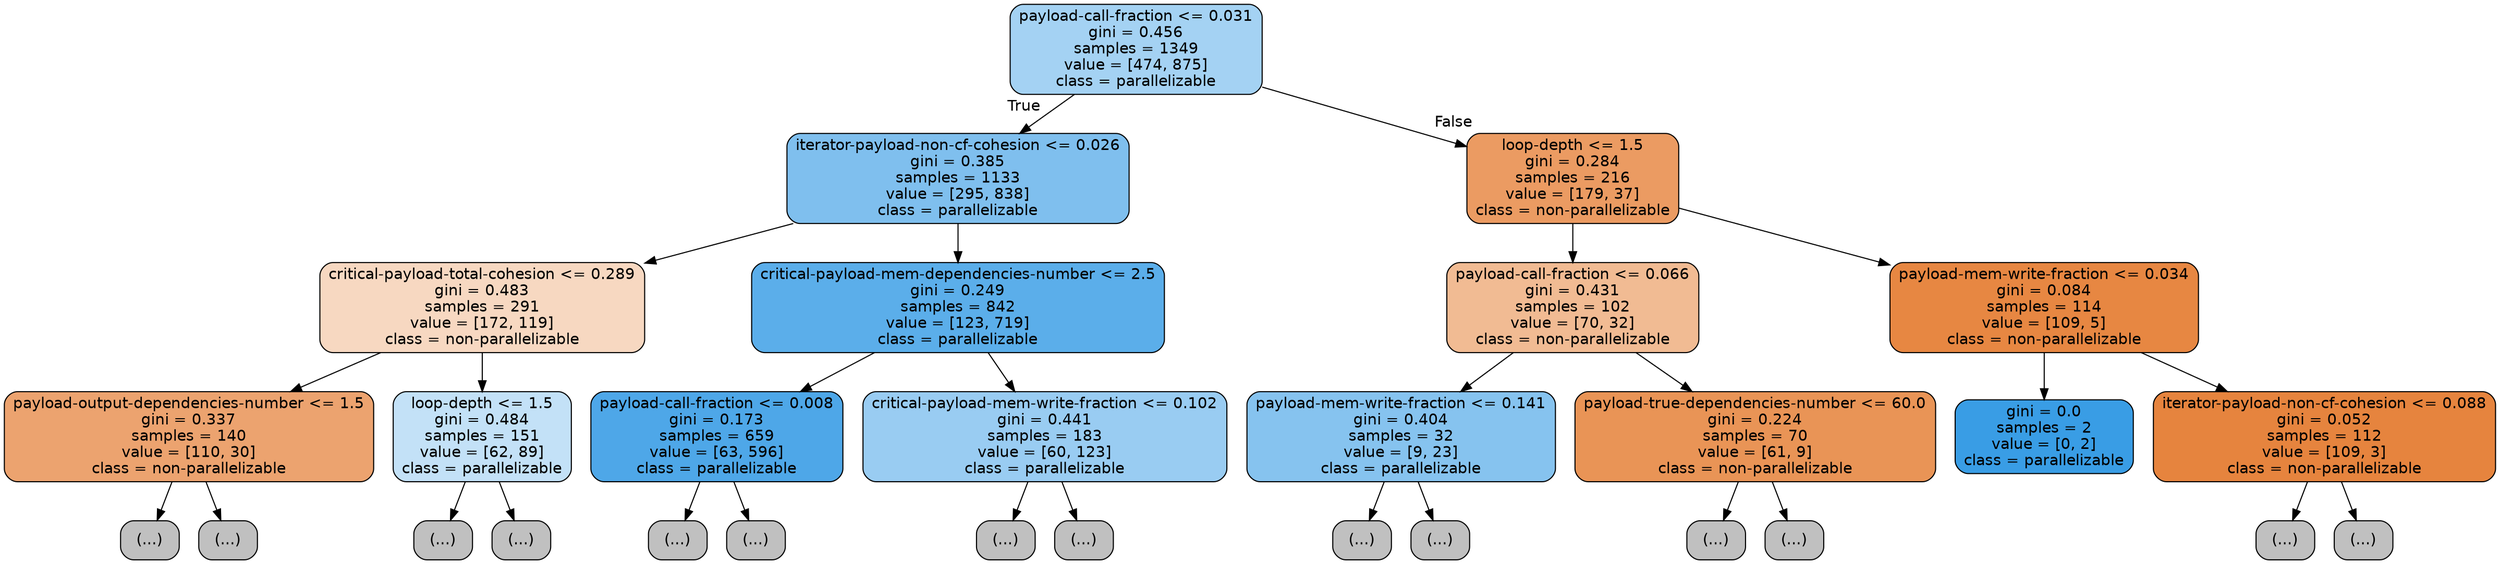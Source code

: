 digraph Tree {
node [shape=box, style="filled, rounded", color="black", fontname=helvetica] ;
edge [fontname=helvetica] ;
0 [label="payload-call-fraction <= 0.031\ngini = 0.456\nsamples = 1349\nvalue = [474, 875]\nclass = parallelizable", fillcolor="#399de575"] ;
1 [label="iterator-payload-non-cf-cohesion <= 0.026\ngini = 0.385\nsamples = 1133\nvalue = [295, 838]\nclass = parallelizable", fillcolor="#399de5a5"] ;
0 -> 1 [labeldistance=2.5, labelangle=45, headlabel="True"] ;
2 [label="critical-payload-total-cohesion <= 0.289\ngini = 0.483\nsamples = 291\nvalue = [172, 119]\nclass = non-parallelizable", fillcolor="#e581394f"] ;
1 -> 2 ;
3 [label="payload-output-dependencies-number <= 1.5\ngini = 0.337\nsamples = 140\nvalue = [110, 30]\nclass = non-parallelizable", fillcolor="#e58139b9"] ;
2 -> 3 ;
4 [label="(...)", fillcolor="#C0C0C0"] ;
3 -> 4 ;
29 [label="(...)", fillcolor="#C0C0C0"] ;
3 -> 29 ;
42 [label="loop-depth <= 1.5\ngini = 0.484\nsamples = 151\nvalue = [62, 89]\nclass = parallelizable", fillcolor="#399de54d"] ;
2 -> 42 ;
43 [label="(...)", fillcolor="#C0C0C0"] ;
42 -> 43 ;
48 [label="(...)", fillcolor="#C0C0C0"] ;
42 -> 48 ;
67 [label="critical-payload-mem-dependencies-number <= 2.5\ngini = 0.249\nsamples = 842\nvalue = [123, 719]\nclass = parallelizable", fillcolor="#399de5d3"] ;
1 -> 67 ;
68 [label="payload-call-fraction <= 0.008\ngini = 0.173\nsamples = 659\nvalue = [63, 596]\nclass = parallelizable", fillcolor="#399de5e4"] ;
67 -> 68 ;
69 [label="(...)", fillcolor="#C0C0C0"] ;
68 -> 69 ;
172 [label="(...)", fillcolor="#C0C0C0"] ;
68 -> 172 ;
179 [label="critical-payload-mem-write-fraction <= 0.102\ngini = 0.441\nsamples = 183\nvalue = [60, 123]\nclass = parallelizable", fillcolor="#399de583"] ;
67 -> 179 ;
180 [label="(...)", fillcolor="#C0C0C0"] ;
179 -> 180 ;
197 [label="(...)", fillcolor="#C0C0C0"] ;
179 -> 197 ;
226 [label="loop-depth <= 1.5\ngini = 0.284\nsamples = 216\nvalue = [179, 37]\nclass = non-parallelizable", fillcolor="#e58139ca"] ;
0 -> 226 [labeldistance=2.5, labelangle=-45, headlabel="False"] ;
227 [label="payload-call-fraction <= 0.066\ngini = 0.431\nsamples = 102\nvalue = [70, 32]\nclass = non-parallelizable", fillcolor="#e581398a"] ;
226 -> 227 ;
228 [label="payload-mem-write-fraction <= 0.141\ngini = 0.404\nsamples = 32\nvalue = [9, 23]\nclass = parallelizable", fillcolor="#399de59b"] ;
227 -> 228 ;
229 [label="(...)", fillcolor="#C0C0C0"] ;
228 -> 229 ;
242 [label="(...)", fillcolor="#C0C0C0"] ;
228 -> 242 ;
243 [label="payload-true-dependencies-number <= 60.0\ngini = 0.224\nsamples = 70\nvalue = [61, 9]\nclass = non-parallelizable", fillcolor="#e58139d9"] ;
227 -> 243 ;
244 [label="(...)", fillcolor="#C0C0C0"] ;
243 -> 244 ;
257 [label="(...)", fillcolor="#C0C0C0"] ;
243 -> 257 ;
260 [label="payload-mem-write-fraction <= 0.034\ngini = 0.084\nsamples = 114\nvalue = [109, 5]\nclass = non-parallelizable", fillcolor="#e58139f3"] ;
226 -> 260 ;
261 [label="gini = 0.0\nsamples = 2\nvalue = [0, 2]\nclass = parallelizable", fillcolor="#399de5ff"] ;
260 -> 261 ;
262 [label="iterator-payload-non-cf-cohesion <= 0.088\ngini = 0.052\nsamples = 112\nvalue = [109, 3]\nclass = non-parallelizable", fillcolor="#e58139f8"] ;
260 -> 262 ;
263 [label="(...)", fillcolor="#C0C0C0"] ;
262 -> 263 ;
268 [label="(...)", fillcolor="#C0C0C0"] ;
262 -> 268 ;
}